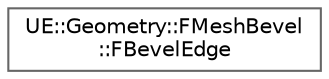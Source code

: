 digraph "Graphical Class Hierarchy"
{
 // INTERACTIVE_SVG=YES
 // LATEX_PDF_SIZE
  bgcolor="transparent";
  edge [fontname=Helvetica,fontsize=10,labelfontname=Helvetica,labelfontsize=10];
  node [fontname=Helvetica,fontsize=10,shape=box,height=0.2,width=0.4];
  rankdir="LR";
  Node0 [id="Node000000",label="UE::Geometry::FMeshBevel\l::FBevelEdge",height=0.2,width=0.4,color="grey40", fillcolor="white", style="filled",URL="$db/d36/structUE_1_1Geometry_1_1FMeshBevel_1_1FBevelEdge.html",tooltip=" "];
}
